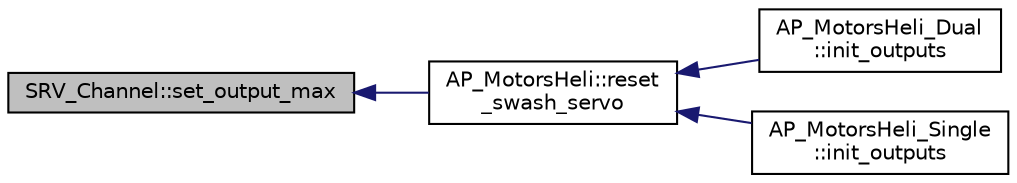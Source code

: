 digraph "SRV_Channel::set_output_max"
{
 // INTERACTIVE_SVG=YES
  edge [fontname="Helvetica",fontsize="10",labelfontname="Helvetica",labelfontsize="10"];
  node [fontname="Helvetica",fontsize="10",shape=record];
  rankdir="LR";
  Node1 [label="SRV_Channel::set_output_max",height=0.2,width=0.4,color="black", fillcolor="grey75", style="filled", fontcolor="black"];
  Node1 -> Node2 [dir="back",color="midnightblue",fontsize="10",style="solid",fontname="Helvetica"];
  Node2 [label="AP_MotorsHeli::reset\l_swash_servo",height=0.2,width=0.4,color="black", fillcolor="white", style="filled",URL="$classAP__MotorsHeli.html#a51b94250666355bd158fd162df0ad278"];
  Node2 -> Node3 [dir="back",color="midnightblue",fontsize="10",style="solid",fontname="Helvetica"];
  Node3 [label="AP_MotorsHeli_Dual\l::init_outputs",height=0.2,width=0.4,color="black", fillcolor="white", style="filled",URL="$classAP__MotorsHeli__Dual.html#af9f3d3cb5c7d59106219ad51e02df7a9"];
  Node2 -> Node4 [dir="back",color="midnightblue",fontsize="10",style="solid",fontname="Helvetica"];
  Node4 [label="AP_MotorsHeli_Single\l::init_outputs",height=0.2,width=0.4,color="black", fillcolor="white", style="filled",URL="$classAP__MotorsHeli__Single.html#a018454351a5f35b808c933e3cab29a04"];
}
